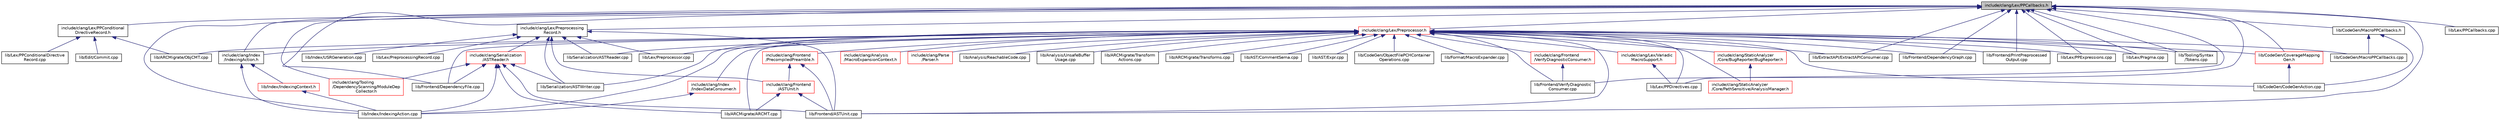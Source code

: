 digraph "include/clang/Lex/PPCallbacks.h"
{
 // LATEX_PDF_SIZE
  bgcolor="transparent";
  edge [fontname="Helvetica",fontsize="10",labelfontname="Helvetica",labelfontsize="10"];
  node [fontname="Helvetica",fontsize="10",shape=record];
  Node1 [label="include/clang/Lex/PPCallbacks.h",height=0.2,width=0.4,color="black", fillcolor="grey75", style="filled", fontcolor="black",tooltip=" "];
  Node1 -> Node2 [dir="back",color="midnightblue",fontsize="10",style="solid",fontname="Helvetica"];
  Node2 [label="include/clang/Index\l/IndexingAction.h",height=0.2,width=0.4,color="black",URL="$IndexingAction_8h.html",tooltip=" "];
  Node2 -> Node3 [dir="back",color="midnightblue",fontsize="10",style="solid",fontname="Helvetica"];
  Node3 [label="lib/Index/IndexingContext.h",height=0.2,width=0.4,color="red",URL="$IndexingContext_8h.html",tooltip=" "];
  Node3 -> Node6 [dir="back",color="midnightblue",fontsize="10",style="solid",fontname="Helvetica"];
  Node6 [label="lib/Index/IndexingAction.cpp",height=0.2,width=0.4,color="black",URL="$IndexingAction_8cpp.html",tooltip=" "];
  Node2 -> Node6 [dir="back",color="midnightblue",fontsize="10",style="solid",fontname="Helvetica"];
  Node1 -> Node9 [dir="back",color="midnightblue",fontsize="10",style="solid",fontname="Helvetica"];
  Node9 [label="include/clang/Lex/PPConditional\lDirectiveRecord.h",height=0.2,width=0.4,color="black",URL="$PPConditionalDirectiveRecord_8h.html",tooltip=" "];
  Node9 -> Node10 [dir="back",color="midnightblue",fontsize="10",style="solid",fontname="Helvetica"];
  Node10 [label="lib/ARCMigrate/ObjCMT.cpp",height=0.2,width=0.4,color="black",URL="$ObjCMT_8cpp.html",tooltip=" "];
  Node9 -> Node11 [dir="back",color="midnightblue",fontsize="10",style="solid",fontname="Helvetica"];
  Node11 [label="lib/Edit/Commit.cpp",height=0.2,width=0.4,color="black",URL="$Commit_8cpp.html",tooltip=" "];
  Node9 -> Node12 [dir="back",color="midnightblue",fontsize="10",style="solid",fontname="Helvetica"];
  Node12 [label="lib/Lex/PPConditionalDirective\lRecord.cpp",height=0.2,width=0.4,color="black",URL="$PPConditionalDirectiveRecord_8cpp.html",tooltip=" "];
  Node1 -> Node13 [dir="back",color="midnightblue",fontsize="10",style="solid",fontname="Helvetica"];
  Node13 [label="include/clang/Lex/Preprocessing\lRecord.h",height=0.2,width=0.4,color="black",URL="$PreprocessingRecord_8h.html",tooltip=" "];
  Node13 -> Node14 [dir="back",color="midnightblue",fontsize="10",style="solid",fontname="Helvetica"];
  Node14 [label="include/clang/Frontend\l/ASTUnit.h",height=0.2,width=0.4,color="red",URL="$ASTUnit_8h.html",tooltip=" "];
  Node14 -> Node68 [dir="back",color="midnightblue",fontsize="10",style="solid",fontname="Helvetica"];
  Node68 [label="lib/ARCMigrate/ARCMT.cpp",height=0.2,width=0.4,color="black",URL="$ARCMT_8cpp.html",tooltip=" "];
  Node14 -> Node26 [dir="back",color="midnightblue",fontsize="10",style="solid",fontname="Helvetica"];
  Node26 [label="lib/Frontend/ASTUnit.cpp",height=0.2,width=0.4,color="black",URL="$ASTUnit_8cpp.html",tooltip=" "];
  Node13 -> Node72 [dir="back",color="midnightblue",fontsize="10",style="solid",fontname="Helvetica"];
  Node72 [label="include/clang/Serialization\l/ASTReader.h",height=0.2,width=0.4,color="red",URL="$ASTReader_8h.html",tooltip=" "];
  Node72 -> Node77 [dir="back",color="midnightblue",fontsize="10",style="solid",fontname="Helvetica"];
  Node77 [label="include/clang/Tooling\l/DependencyScanning/ModuleDep\lCollector.h",height=0.2,width=0.4,color="red",URL="$ModuleDepCollector_8h.html",tooltip=" "];
  Node72 -> Node68 [dir="back",color="midnightblue",fontsize="10",style="solid",fontname="Helvetica"];
  Node72 -> Node26 [dir="back",color="midnightblue",fontsize="10",style="solid",fontname="Helvetica"];
  Node72 -> Node82 [dir="back",color="midnightblue",fontsize="10",style="solid",fontname="Helvetica"];
  Node82 [label="lib/Frontend/DependencyFile.cpp",height=0.2,width=0.4,color="black",URL="$DependencyFile_8cpp.html",tooltip=" "];
  Node72 -> Node6 [dir="back",color="midnightblue",fontsize="10",style="solid",fontname="Helvetica"];
  Node72 -> Node86 [dir="back",color="midnightblue",fontsize="10",style="solid",fontname="Helvetica"];
  Node86 [label="lib/Serialization/ASTWriter.cpp",height=0.2,width=0.4,color="black",URL="$ASTWriter_8cpp.html",tooltip=" "];
  Node13 -> Node26 [dir="back",color="midnightblue",fontsize="10",style="solid",fontname="Helvetica"];
  Node13 -> Node88 [dir="back",color="midnightblue",fontsize="10",style="solid",fontname="Helvetica"];
  Node88 [label="lib/Index/USRGeneration.cpp",height=0.2,width=0.4,color="black",URL="$USRGeneration_8cpp.html",tooltip=" "];
  Node13 -> Node89 [dir="back",color="midnightblue",fontsize="10",style="solid",fontname="Helvetica"];
  Node89 [label="lib/Lex/PreprocessingRecord.cpp",height=0.2,width=0.4,color="black",URL="$PreprocessingRecord_8cpp.html",tooltip=" "];
  Node13 -> Node90 [dir="back",color="midnightblue",fontsize="10",style="solid",fontname="Helvetica"];
  Node90 [label="lib/Lex/Preprocessor.cpp",height=0.2,width=0.4,color="black",URL="$Preprocessor_8cpp.html",tooltip=" "];
  Node13 -> Node74 [dir="back",color="midnightblue",fontsize="10",style="solid",fontname="Helvetica"];
  Node74 [label="lib/Serialization/ASTReader.cpp",height=0.2,width=0.4,color="black",URL="$ASTReader_8cpp.html",tooltip=" "];
  Node13 -> Node86 [dir="back",color="midnightblue",fontsize="10",style="solid",fontname="Helvetica"];
  Node1 -> Node91 [dir="back",color="midnightblue",fontsize="10",style="solid",fontname="Helvetica"];
  Node91 [label="include/clang/Lex/Preprocessor.h",height=0.2,width=0.4,color="red",URL="$Preprocessor_8h.html",tooltip=" "];
  Node91 -> Node92 [dir="back",color="midnightblue",fontsize="10",style="solid",fontname="Helvetica"];
  Node92 [label="include/clang/Analysis\l/MacroExpansionContext.h",height=0.2,width=0.4,color="red",URL="$MacroExpansionContext_8h.html",tooltip=" "];
  Node91 -> Node99 [dir="back",color="midnightblue",fontsize="10",style="solid",fontname="Helvetica"];
  Node99 [label="include/clang/Frontend\l/PrecompiledPreamble.h",height=0.2,width=0.4,color="red",URL="$PrecompiledPreamble_8h.html",tooltip=" "];
  Node99 -> Node14 [dir="back",color="midnightblue",fontsize="10",style="solid",fontname="Helvetica"];
  Node99 -> Node26 [dir="back",color="midnightblue",fontsize="10",style="solid",fontname="Helvetica"];
  Node91 -> Node100 [dir="back",color="midnightblue",fontsize="10",style="solid",fontname="Helvetica"];
  Node100 [label="include/clang/Frontend\l/VerifyDiagnosticConsumer.h",height=0.2,width=0.4,color="red",URL="$VerifyDiagnosticConsumer_8h.html",tooltip=" "];
  Node100 -> Node101 [dir="back",color="midnightblue",fontsize="10",style="solid",fontname="Helvetica"];
  Node101 [label="lib/Frontend/VerifyDiagnostic\lConsumer.cpp",height=0.2,width=0.4,color="black",URL="$VerifyDiagnosticConsumer_8cpp.html",tooltip=" "];
  Node91 -> Node102 [dir="back",color="midnightblue",fontsize="10",style="solid",fontname="Helvetica"];
  Node102 [label="include/clang/Index\l/IndexDataConsumer.h",height=0.2,width=0.4,color="red",URL="$IndexDataConsumer_8h.html",tooltip=" "];
  Node102 -> Node6 [dir="back",color="midnightblue",fontsize="10",style="solid",fontname="Helvetica"];
  Node91 -> Node2 [dir="back",color="midnightblue",fontsize="10",style="solid",fontname="Helvetica"];
  Node91 -> Node103 [dir="back",color="midnightblue",fontsize="10",style="solid",fontname="Helvetica"];
  Node103 [label="include/clang/Lex/Variadic\lMacroSupport.h",height=0.2,width=0.4,color="red",URL="$VariadicMacroSupport_8h.html",tooltip=" "];
  Node103 -> Node104 [dir="back",color="midnightblue",fontsize="10",style="solid",fontname="Helvetica"];
  Node104 [label="lib/Lex/PPDirectives.cpp",height=0.2,width=0.4,color="black",URL="$PPDirectives_8cpp.html",tooltip=" "];
  Node91 -> Node106 [dir="back",color="midnightblue",fontsize="10",style="solid",fontname="Helvetica"];
  Node106 [label="include/clang/Parse\l/Parser.h",height=0.2,width=0.4,color="red",URL="$Parse_2Parser_8h.html",tooltip=" "];
  Node91 -> Node124 [dir="back",color="midnightblue",fontsize="10",style="solid",fontname="Helvetica"];
  Node124 [label="include/clang/StaticAnalyzer\l/Core/BugReporter/BugReporter.h",height=0.2,width=0.4,color="red",URL="$BugReporter_8h.html",tooltip=" "];
  Node124 -> Node125 [dir="back",color="midnightblue",fontsize="10",style="solid",fontname="Helvetica"];
  Node125 [label="include/clang/StaticAnalyzer\l/Core/PathSensitive/AnalysisManager.h",height=0.2,width=0.4,color="red",URL="$AnalysisManager_8h.html",tooltip=" "];
  Node91 -> Node125 [dir="back",color="midnightblue",fontsize="10",style="solid",fontname="Helvetica"];
  Node91 -> Node292 [dir="back",color="midnightblue",fontsize="10",style="solid",fontname="Helvetica"];
  Node292 [label="lib/Analysis/ReachableCode.cpp",height=0.2,width=0.4,color="black",URL="$ReachableCode_8cpp.html",tooltip=" "];
  Node91 -> Node293 [dir="back",color="midnightblue",fontsize="10",style="solid",fontname="Helvetica"];
  Node293 [label="lib/Analysis/UnsafeBuffer\lUsage.cpp",height=0.2,width=0.4,color="black",URL="$UnsafeBufferUsage_8cpp.html",tooltip=" "];
  Node91 -> Node68 [dir="back",color="midnightblue",fontsize="10",style="solid",fontname="Helvetica"];
  Node91 -> Node10 [dir="back",color="midnightblue",fontsize="10",style="solid",fontname="Helvetica"];
  Node91 -> Node294 [dir="back",color="midnightblue",fontsize="10",style="solid",fontname="Helvetica"];
  Node294 [label="lib/ARCMigrate/Transform\lActions.cpp",height=0.2,width=0.4,color="black",URL="$TransformActions_8cpp.html",tooltip=" "];
  Node91 -> Node295 [dir="back",color="midnightblue",fontsize="10",style="solid",fontname="Helvetica"];
  Node295 [label="lib/ARCMigrate/Transforms.cpp",height=0.2,width=0.4,color="black",URL="$Transforms_8cpp.html",tooltip=" "];
  Node91 -> Node296 [dir="back",color="midnightblue",fontsize="10",style="solid",fontname="Helvetica"];
  Node296 [label="lib/AST/CommentSema.cpp",height=0.2,width=0.4,color="black",URL="$CommentSema_8cpp.html",tooltip=" "];
  Node91 -> Node297 [dir="back",color="midnightblue",fontsize="10",style="solid",fontname="Helvetica"];
  Node297 [label="lib/AST/Expr.cpp",height=0.2,width=0.4,color="black",URL="$Expr_8cpp.html",tooltip=" "];
  Node91 -> Node298 [dir="back",color="midnightblue",fontsize="10",style="solid",fontname="Helvetica"];
  Node298 [label="lib/CodeGen/CoverageMapping\lGen.h",height=0.2,width=0.4,color="red",URL="$CoverageMappingGen_8h.html",tooltip=" "];
  Node298 -> Node20 [dir="back",color="midnightblue",fontsize="10",style="solid",fontname="Helvetica"];
  Node20 [label="lib/CodeGen/CodeGenAction.cpp",height=0.2,width=0.4,color="black",URL="$CodeGenAction_8cpp.html",tooltip=" "];
  Node91 -> Node20 [dir="back",color="midnightblue",fontsize="10",style="solid",fontname="Helvetica"];
  Node91 -> Node302 [dir="back",color="midnightblue",fontsize="10",style="solid",fontname="Helvetica"];
  Node302 [label="lib/CodeGen/MacroPPCallbacks.cpp",height=0.2,width=0.4,color="black",URL="$MacroPPCallbacks_8cpp.html",tooltip=" "];
  Node91 -> Node303 [dir="back",color="midnightblue",fontsize="10",style="solid",fontname="Helvetica"];
  Node303 [label="lib/CodeGen/ObjectFilePCHContainer\lOperations.cpp",height=0.2,width=0.4,color="black",URL="$ObjectFilePCHContainerOperations_8cpp.html",tooltip=" "];
  Node91 -> Node23 [dir="back",color="midnightblue",fontsize="10",style="solid",fontname="Helvetica"];
  Node23 [label="lib/ExtractAPI/ExtractAPIConsumer.cpp",height=0.2,width=0.4,color="black",URL="$ExtractAPIConsumer_8cpp.html",tooltip=" "];
  Node91 -> Node304 [dir="back",color="midnightblue",fontsize="10",style="solid",fontname="Helvetica"];
  Node304 [label="lib/Format/MacroExpander.cpp",height=0.2,width=0.4,color="black",URL="$MacroExpander_8cpp.html",tooltip=" "];
  Node91 -> Node26 [dir="back",color="midnightblue",fontsize="10",style="solid",fontname="Helvetica"];
  Node91 -> Node82 [dir="back",color="midnightblue",fontsize="10",style="solid",fontname="Helvetica"];
  Node91 -> Node305 [dir="back",color="midnightblue",fontsize="10",style="solid",fontname="Helvetica"];
  Node305 [label="lib/Frontend/DependencyGraph.cpp",height=0.2,width=0.4,color="black",URL="$DependencyGraph_8cpp.html",tooltip=" "];
  Node91 -> Node307 [dir="back",color="midnightblue",fontsize="10",style="solid",fontname="Helvetica"];
  Node307 [label="lib/Frontend/PrintPreprocessed\lOutput.cpp",height=0.2,width=0.4,color="black",URL="$PrintPreprocessedOutput_8cpp.html",tooltip=" "];
  Node91 -> Node101 [dir="back",color="midnightblue",fontsize="10",style="solid",fontname="Helvetica"];
  Node91 -> Node6 [dir="back",color="midnightblue",fontsize="10",style="solid",fontname="Helvetica"];
  Node91 -> Node104 [dir="back",color="midnightblue",fontsize="10",style="solid",fontname="Helvetica"];
  Node91 -> Node318 [dir="back",color="midnightblue",fontsize="10",style="solid",fontname="Helvetica"];
  Node318 [label="lib/Lex/PPExpressions.cpp",height=0.2,width=0.4,color="black",URL="$PPExpressions_8cpp.html",tooltip=" "];
  Node91 -> Node321 [dir="back",color="midnightblue",fontsize="10",style="solid",fontname="Helvetica"];
  Node321 [label="lib/Lex/Pragma.cpp",height=0.2,width=0.4,color="black",URL="$Pragma_8cpp.html",tooltip=" "];
  Node91 -> Node90 [dir="back",color="midnightblue",fontsize="10",style="solid",fontname="Helvetica"];
  Node91 -> Node74 [dir="back",color="midnightblue",fontsize="10",style="solid",fontname="Helvetica"];
  Node91 -> Node86 [dir="back",color="midnightblue",fontsize="10",style="solid",fontname="Helvetica"];
  Node91 -> Node361 [dir="back",color="midnightblue",fontsize="10",style="solid",fontname="Helvetica"];
  Node361 [label="lib/Tooling/Syntax\l/Tokens.cpp",height=0.2,width=0.4,color="black",URL="$Tokens_8cpp.html",tooltip=" "];
  Node1 -> Node77 [dir="back",color="midnightblue",fontsize="10",style="solid",fontname="Helvetica"];
  Node1 -> Node298 [dir="back",color="midnightblue",fontsize="10",style="solid",fontname="Helvetica"];
  Node1 -> Node362 [dir="back",color="midnightblue",fontsize="10",style="solid",fontname="Helvetica"];
  Node362 [label="lib/CodeGen/MacroPPCallbacks.h",height=0.2,width=0.4,color="black",URL="$MacroPPCallbacks_8h.html",tooltip=" "];
  Node362 -> Node20 [dir="back",color="midnightblue",fontsize="10",style="solid",fontname="Helvetica"];
  Node362 -> Node302 [dir="back",color="midnightblue",fontsize="10",style="solid",fontname="Helvetica"];
  Node1 -> Node23 [dir="back",color="midnightblue",fontsize="10",style="solid",fontname="Helvetica"];
  Node1 -> Node26 [dir="back",color="midnightblue",fontsize="10",style="solid",fontname="Helvetica"];
  Node1 -> Node82 [dir="back",color="midnightblue",fontsize="10",style="solid",fontname="Helvetica"];
  Node1 -> Node305 [dir="back",color="midnightblue",fontsize="10",style="solid",fontname="Helvetica"];
  Node1 -> Node307 [dir="back",color="midnightblue",fontsize="10",style="solid",fontname="Helvetica"];
  Node1 -> Node101 [dir="back",color="midnightblue",fontsize="10",style="solid",fontname="Helvetica"];
  Node1 -> Node6 [dir="back",color="midnightblue",fontsize="10",style="solid",fontname="Helvetica"];
  Node1 -> Node363 [dir="back",color="midnightblue",fontsize="10",style="solid",fontname="Helvetica"];
  Node363 [label="lib/Lex/PPCallbacks.cpp",height=0.2,width=0.4,color="black",URL="$PPCallbacks_8cpp.html",tooltip=" "];
  Node1 -> Node104 [dir="back",color="midnightblue",fontsize="10",style="solid",fontname="Helvetica"];
  Node1 -> Node318 [dir="back",color="midnightblue",fontsize="10",style="solid",fontname="Helvetica"];
  Node1 -> Node321 [dir="back",color="midnightblue",fontsize="10",style="solid",fontname="Helvetica"];
  Node1 -> Node361 [dir="back",color="midnightblue",fontsize="10",style="solid",fontname="Helvetica"];
}
